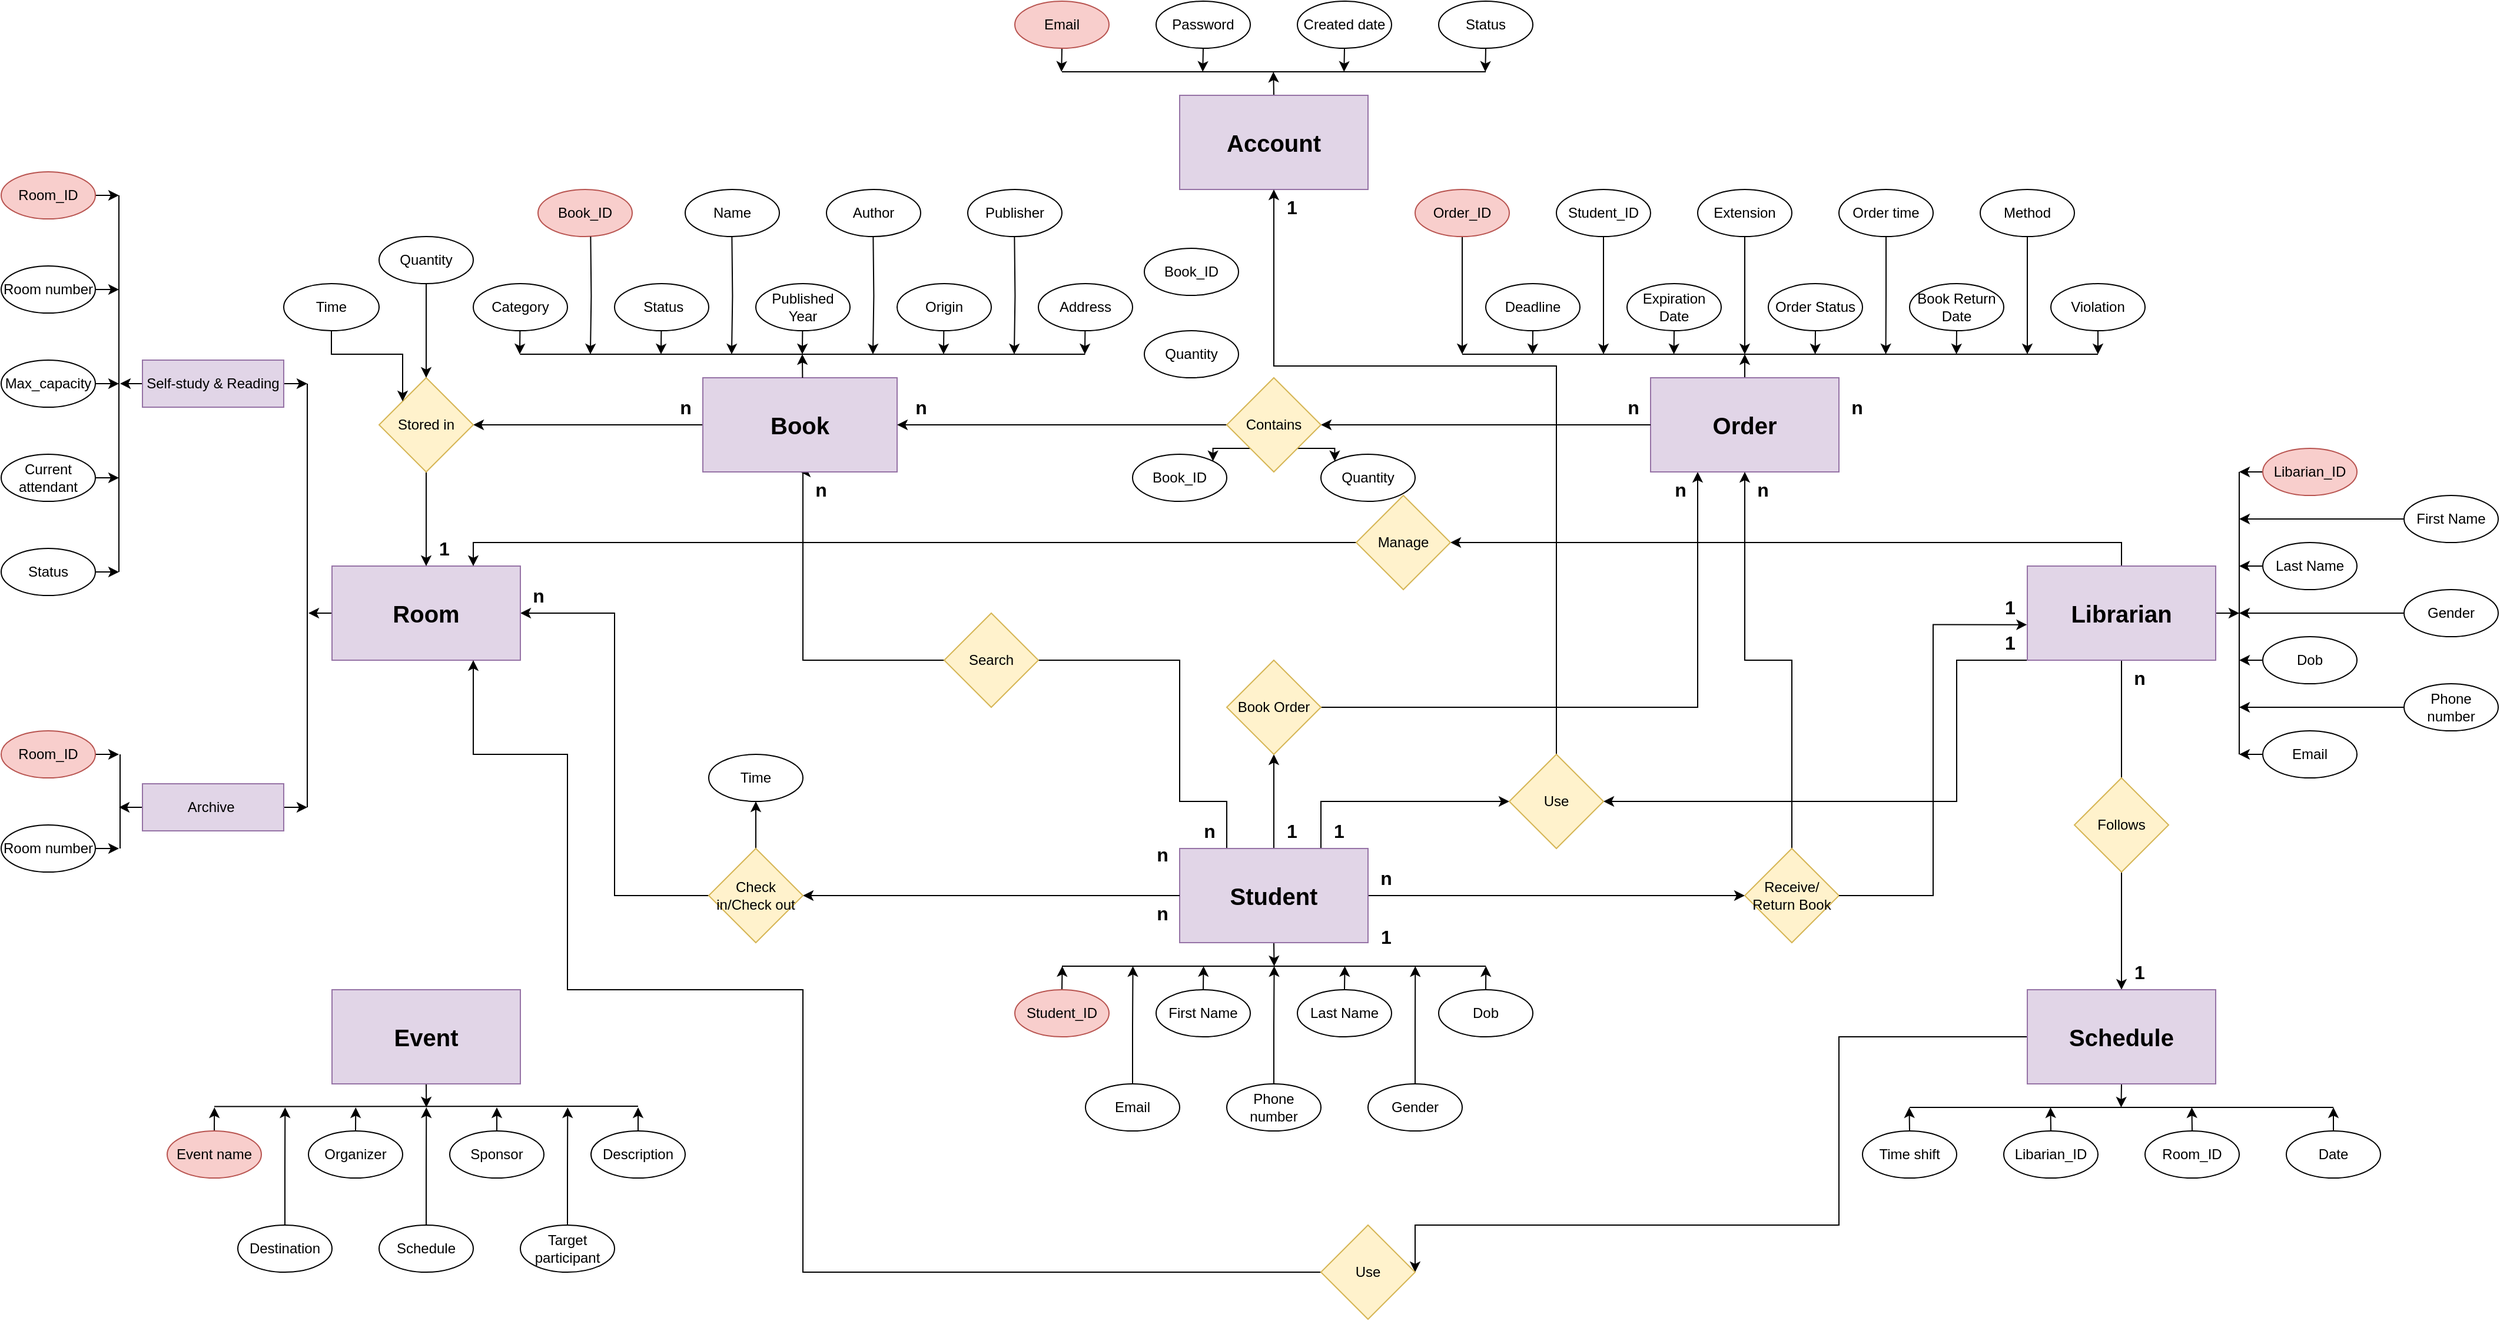 <mxfile version="24.5.3" type="github">
  <diagram id="R2lEEEUBdFMjLlhIrx00" name="Page-1">
    <mxGraphModel dx="2327" dy="1756" grid="1" gridSize="10" guides="1" tooltips="1" connect="1" arrows="1" fold="1" page="1" pageScale="1" pageWidth="850" pageHeight="1100" math="0" shadow="0" extFonts="Permanent Marker^https://fonts.googleapis.com/css?family=Permanent+Marker">
      <root>
        <mxCell id="0" />
        <mxCell id="1" parent="0" />
        <mxCell id="fHZ4egSgoJ2Gnob8rH2M-85" style="edgeStyle=orthogonalEdgeStyle;rounded=0;orthogonalLoop=1;jettySize=auto;html=1;exitX=0;exitY=0.5;exitDx=0;exitDy=0;entryX=1;entryY=0.5;entryDx=0;entryDy=0;" parent="1" source="fHZ4egSgoJ2Gnob8rH2M-86" target="fHZ4egSgoJ2Gnob8rH2M-6" edge="1">
          <mxGeometry relative="1" as="geometry" />
        </mxCell>
        <mxCell id="nPannfwYDDtQcJ3ThzXa-50" style="edgeStyle=orthogonalEdgeStyle;rounded=0;orthogonalLoop=1;jettySize=auto;html=1;exitX=0.5;exitY=1;exitDx=0;exitDy=0;" parent="1" source="fHZ4egSgoJ2Gnob8rH2M-2" edge="1">
          <mxGeometry relative="1" as="geometry">
            <mxPoint x="240.286" y="540.0" as="targetPoint" />
          </mxGeometry>
        </mxCell>
        <mxCell id="nPannfwYDDtQcJ3ThzXa-118" style="edgeStyle=orthogonalEdgeStyle;rounded=0;orthogonalLoop=1;jettySize=auto;html=1;exitX=0.5;exitY=0;exitDx=0;exitDy=0;entryX=0.5;entryY=1;entryDx=0;entryDy=0;" parent="1" source="fHZ4egSgoJ2Gnob8rH2M-2" target="fHZ4egSgoJ2Gnob8rH2M-61" edge="1">
          <mxGeometry relative="1" as="geometry" />
        </mxCell>
        <mxCell id="nPannfwYDDtQcJ3ThzXa-122" style="edgeStyle=orthogonalEdgeStyle;rounded=0;orthogonalLoop=1;jettySize=auto;html=1;exitX=1;exitY=0.5;exitDx=0;exitDy=0;entryX=0;entryY=0.5;entryDx=0;entryDy=0;" parent="1" source="fHZ4egSgoJ2Gnob8rH2M-2" target="fHZ4egSgoJ2Gnob8rH2M-80" edge="1">
          <mxGeometry relative="1" as="geometry" />
        </mxCell>
        <mxCell id="nPannfwYDDtQcJ3ThzXa-128" style="edgeStyle=orthogonalEdgeStyle;rounded=0;orthogonalLoop=1;jettySize=auto;html=1;exitX=0.25;exitY=0;exitDx=0;exitDy=0;entryX=0.5;entryY=1;entryDx=0;entryDy=0;" parent="1" source="fHZ4egSgoJ2Gnob8rH2M-2" target="fHZ4egSgoJ2Gnob8rH2M-3" edge="1">
          <mxGeometry relative="1" as="geometry">
            <Array as="points">
              <mxPoint x="200" y="400" />
              <mxPoint x="160" y="400" />
              <mxPoint x="160" y="280" />
              <mxPoint x="-160" y="280" />
            </Array>
          </mxGeometry>
        </mxCell>
        <mxCell id="SuDXE0bsGYJkUEQpSy4k-60" style="edgeStyle=orthogonalEdgeStyle;rounded=0;orthogonalLoop=1;jettySize=auto;html=1;exitX=0.75;exitY=0;exitDx=0;exitDy=0;entryX=0;entryY=0.5;entryDx=0;entryDy=0;" parent="1" source="fHZ4egSgoJ2Gnob8rH2M-2" target="SuDXE0bsGYJkUEQpSy4k-59" edge="1">
          <mxGeometry relative="1" as="geometry" />
        </mxCell>
        <mxCell id="fHZ4egSgoJ2Gnob8rH2M-2" value="&lt;b&gt;&lt;font style=&quot;font-size: 20px;&quot;&gt;Student&lt;/font&gt;&lt;/b&gt;" style="rounded=0;whiteSpace=wrap;html=1;fillColor=#e1d5e7;strokeColor=#9673a6;" parent="1" vertex="1">
          <mxGeometry x="160" y="440" width="160" height="80" as="geometry" />
        </mxCell>
        <mxCell id="nPannfwYDDtQcJ3ThzXa-74" style="edgeStyle=orthogonalEdgeStyle;rounded=0;orthogonalLoop=1;jettySize=auto;html=1;exitX=0;exitY=0.5;exitDx=0;exitDy=0;entryX=1;entryY=0.5;entryDx=0;entryDy=0;" parent="1" source="fHZ4egSgoJ2Gnob8rH2M-3" target="fHZ4egSgoJ2Gnob8rH2M-96" edge="1">
          <mxGeometry relative="1" as="geometry" />
        </mxCell>
        <mxCell id="fHZ4egSgoJ2Gnob8rH2M-3" value="&lt;font style=&quot;font-size: 20px;&quot;&gt;&lt;b&gt;Book&lt;/b&gt;&lt;/font&gt;" style="rounded=0;whiteSpace=wrap;html=1;fillColor=#e1d5e7;strokeColor=#9673a6;" parent="1" vertex="1">
          <mxGeometry x="-245" y="40" width="165" height="80" as="geometry" />
        </mxCell>
        <mxCell id="nPannfwYDDtQcJ3ThzXa-60" style="edgeStyle=orthogonalEdgeStyle;rounded=0;orthogonalLoop=1;jettySize=auto;html=1;exitX=1;exitY=0.5;exitDx=0;exitDy=0;" parent="1" source="fHZ4egSgoJ2Gnob8rH2M-4" edge="1">
          <mxGeometry relative="1" as="geometry">
            <mxPoint x="1060" y="240.333" as="targetPoint" />
          </mxGeometry>
        </mxCell>
        <mxCell id="nPannfwYDDtQcJ3ThzXa-61" style="edgeStyle=orthogonalEdgeStyle;rounded=0;orthogonalLoop=1;jettySize=auto;html=1;exitX=0.5;exitY=1;exitDx=0;exitDy=0;entryX=0.5;entryY=0;entryDx=0;entryDy=0;" parent="1" source="fHZ4egSgoJ2Gnob8rH2M-4" target="fHZ4egSgoJ2Gnob8rH2M-45" edge="1">
          <mxGeometry relative="1" as="geometry" />
        </mxCell>
        <mxCell id="SuDXE0bsGYJkUEQpSy4k-29" style="edgeStyle=orthogonalEdgeStyle;rounded=0;orthogonalLoop=1;jettySize=auto;html=1;exitX=0.5;exitY=0;exitDx=0;exitDy=0;entryX=1;entryY=0.5;entryDx=0;entryDy=0;" parent="1" source="fHZ4egSgoJ2Gnob8rH2M-4" target="SuDXE0bsGYJkUEQpSy4k-24" edge="1">
          <mxGeometry relative="1" as="geometry" />
        </mxCell>
        <mxCell id="SuDXE0bsGYJkUEQpSy4k-61" style="edgeStyle=orthogonalEdgeStyle;rounded=0;orthogonalLoop=1;jettySize=auto;html=1;exitX=0;exitY=1;exitDx=0;exitDy=0;entryX=1;entryY=0.5;entryDx=0;entryDy=0;" parent="1" source="fHZ4egSgoJ2Gnob8rH2M-4" target="SuDXE0bsGYJkUEQpSy4k-59" edge="1">
          <mxGeometry relative="1" as="geometry">
            <Array as="points">
              <mxPoint x="820" y="280" />
              <mxPoint x="820" y="400" />
            </Array>
          </mxGeometry>
        </mxCell>
        <mxCell id="fHZ4egSgoJ2Gnob8rH2M-4" value="&lt;b&gt;&lt;font style=&quot;font-size: 20px;&quot;&gt;Librarian&lt;/font&gt;&lt;/b&gt;" style="rounded=0;whiteSpace=wrap;html=1;fillColor=#e1d5e7;strokeColor=#9673a6;" parent="1" vertex="1">
          <mxGeometry x="880" y="200" width="160" height="80" as="geometry" />
        </mxCell>
        <mxCell id="nPannfwYDDtQcJ3ThzXa-81" style="edgeStyle=orthogonalEdgeStyle;rounded=0;orthogonalLoop=1;jettySize=auto;html=1;exitX=0;exitY=0.5;exitDx=0;exitDy=0;" parent="1" source="fHZ4egSgoJ2Gnob8rH2M-6" edge="1">
          <mxGeometry relative="1" as="geometry">
            <mxPoint x="-580" y="240" as="targetPoint" />
          </mxGeometry>
        </mxCell>
        <mxCell id="fHZ4egSgoJ2Gnob8rH2M-6" value="&lt;b&gt;&lt;font style=&quot;font-size: 20px;&quot;&gt;Room&lt;/font&gt;&lt;/b&gt;" style="rounded=0;whiteSpace=wrap;html=1;fillColor=#e1d5e7;strokeColor=#9673a6;" parent="1" vertex="1">
          <mxGeometry x="-560" y="200" width="160" height="80" as="geometry" />
        </mxCell>
        <mxCell id="nPannfwYDDtQcJ3ThzXa-49" style="edgeStyle=orthogonalEdgeStyle;rounded=0;orthogonalLoop=1;jettySize=auto;html=1;exitX=0.5;exitY=0;exitDx=0;exitDy=0;" parent="1" source="fHZ4egSgoJ2Gnob8rH2M-7" edge="1">
          <mxGeometry relative="1" as="geometry">
            <mxPoint x="60.286" y="540.0" as="targetPoint" />
          </mxGeometry>
        </mxCell>
        <mxCell id="fHZ4egSgoJ2Gnob8rH2M-7" value="Student_ID" style="ellipse;whiteSpace=wrap;html=1;fillColor=#f8cecc;strokeColor=#b85450;" parent="1" vertex="1">
          <mxGeometry x="20" y="560" width="80" height="40" as="geometry" />
        </mxCell>
        <mxCell id="nPannfwYDDtQcJ3ThzXa-47" style="edgeStyle=orthogonalEdgeStyle;rounded=0;orthogonalLoop=1;jettySize=auto;html=1;exitX=0.5;exitY=0;exitDx=0;exitDy=0;" parent="1" source="fHZ4egSgoJ2Gnob8rH2M-8" edge="1">
          <mxGeometry relative="1" as="geometry">
            <mxPoint x="180.286" y="540.0" as="targetPoint" />
          </mxGeometry>
        </mxCell>
        <mxCell id="fHZ4egSgoJ2Gnob8rH2M-8" value="First Name" style="ellipse;whiteSpace=wrap;html=1;" parent="1" vertex="1">
          <mxGeometry x="140" y="560" width="80" height="40" as="geometry" />
        </mxCell>
        <mxCell id="nPannfwYDDtQcJ3ThzXa-53" style="edgeStyle=orthogonalEdgeStyle;rounded=0;orthogonalLoop=1;jettySize=auto;html=1;exitX=0;exitY=0.5;exitDx=0;exitDy=0;" parent="1" edge="1">
          <mxGeometry relative="1" as="geometry">
            <mxPoint x="1060" y="120.333" as="targetPoint" />
            <mxPoint x="1080.0" y="120" as="sourcePoint" />
          </mxGeometry>
        </mxCell>
        <mxCell id="fHZ4egSgoJ2Gnob8rH2M-9" value="Libarian_ID" style="ellipse;whiteSpace=wrap;html=1;fillColor=#f8cecc;strokeColor=#b85450;" parent="1" vertex="1">
          <mxGeometry x="1080" y="100" width="80" height="40" as="geometry" />
        </mxCell>
        <mxCell id="nPannfwYDDtQcJ3ThzXa-46" style="edgeStyle=orthogonalEdgeStyle;rounded=0;orthogonalLoop=1;jettySize=auto;html=1;exitX=0.5;exitY=0;exitDx=0;exitDy=0;" parent="1" source="fHZ4egSgoJ2Gnob8rH2M-10" edge="1">
          <mxGeometry relative="1" as="geometry">
            <mxPoint x="240.286" y="540.0" as="targetPoint" />
          </mxGeometry>
        </mxCell>
        <mxCell id="fHZ4egSgoJ2Gnob8rH2M-10" value="Phone number" style="ellipse;whiteSpace=wrap;html=1;" parent="1" vertex="1">
          <mxGeometry x="200" y="640" width="80" height="40" as="geometry" />
        </mxCell>
        <mxCell id="nPannfwYDDtQcJ3ThzXa-45" style="edgeStyle=orthogonalEdgeStyle;rounded=0;orthogonalLoop=1;jettySize=auto;html=1;exitX=0.5;exitY=0;exitDx=0;exitDy=0;" parent="1" source="fHZ4egSgoJ2Gnob8rH2M-11" edge="1">
          <mxGeometry relative="1" as="geometry">
            <mxPoint x="120.286" y="540.0" as="targetPoint" />
          </mxGeometry>
        </mxCell>
        <mxCell id="fHZ4egSgoJ2Gnob8rH2M-11" value="Email" style="ellipse;whiteSpace=wrap;html=1;" parent="1" vertex="1">
          <mxGeometry x="80" y="640" width="80" height="40" as="geometry" />
        </mxCell>
        <mxCell id="nPannfwYDDtQcJ3ThzXa-48" style="edgeStyle=orthogonalEdgeStyle;rounded=0;orthogonalLoop=1;jettySize=auto;html=1;exitX=0.5;exitY=0;exitDx=0;exitDy=0;" parent="1" source="fHZ4egSgoJ2Gnob8rH2M-12" edge="1">
          <mxGeometry relative="1" as="geometry">
            <mxPoint x="300.286" y="540.0" as="targetPoint" />
          </mxGeometry>
        </mxCell>
        <mxCell id="fHZ4egSgoJ2Gnob8rH2M-12" value="Last Name" style="ellipse;whiteSpace=wrap;html=1;" parent="1" vertex="1">
          <mxGeometry x="260" y="560" width="80" height="40" as="geometry" />
        </mxCell>
        <mxCell id="fHZ4egSgoJ2Gnob8rH2M-14" value="Book_ID" style="ellipse;whiteSpace=wrap;html=1;fillColor=#f8cecc;strokeColor=#b85450;" parent="1" vertex="1">
          <mxGeometry x="-385" y="-120" width="80" height="40" as="geometry" />
        </mxCell>
        <mxCell id="fHZ4egSgoJ2Gnob8rH2M-15" value="Name" style="ellipse;whiteSpace=wrap;html=1;" parent="1" vertex="1">
          <mxGeometry x="-260" y="-120" width="80" height="40" as="geometry" />
        </mxCell>
        <mxCell id="fHZ4egSgoJ2Gnob8rH2M-16" value="Origin" style="ellipse;whiteSpace=wrap;html=1;" parent="1" vertex="1">
          <mxGeometry x="-80" y="-40" width="80" height="40" as="geometry" />
        </mxCell>
        <mxCell id="fHZ4egSgoJ2Gnob8rH2M-17" value="Publisher" style="ellipse;whiteSpace=wrap;html=1;" parent="1" vertex="1">
          <mxGeometry x="-20" y="-120" width="80" height="40" as="geometry" />
        </mxCell>
        <mxCell id="fHZ4egSgoJ2Gnob8rH2M-18" value="Author" style="ellipse;whiteSpace=wrap;html=1;" parent="1" vertex="1">
          <mxGeometry x="-140" y="-120" width="80" height="40" as="geometry" />
        </mxCell>
        <mxCell id="fHZ4egSgoJ2Gnob8rH2M-19" value="&amp;nbsp;Status" style="ellipse;whiteSpace=wrap;html=1;" parent="1" vertex="1">
          <mxGeometry x="-320" y="-40" width="80" height="40" as="geometry" />
        </mxCell>
        <mxCell id="fHZ4egSgoJ2Gnob8rH2M-32" value="Published Year" style="ellipse;whiteSpace=wrap;html=1;" parent="1" vertex="1">
          <mxGeometry x="-200" y="-40" width="80" height="40" as="geometry" />
        </mxCell>
        <mxCell id="fHZ4egSgoJ2Gnob8rH2M-33" value="Category" style="ellipse;whiteSpace=wrap;html=1;" parent="1" vertex="1">
          <mxGeometry x="-440" y="-40" width="80" height="40" as="geometry" />
        </mxCell>
        <mxCell id="nPannfwYDDtQcJ3ThzXa-80" style="edgeStyle=orthogonalEdgeStyle;rounded=0;orthogonalLoop=1;jettySize=auto;html=1;exitX=1;exitY=0.5;exitDx=0;exitDy=0;" parent="1" source="fHZ4egSgoJ2Gnob8rH2M-35" edge="1">
          <mxGeometry relative="1" as="geometry">
            <mxPoint x="-741" y="-115" as="targetPoint" />
          </mxGeometry>
        </mxCell>
        <mxCell id="fHZ4egSgoJ2Gnob8rH2M-35" value="Room_ID" style="ellipse;whiteSpace=wrap;html=1;fillColor=#f8cecc;strokeColor=#b85450;" parent="1" vertex="1">
          <mxGeometry x="-841" y="-135" width="80" height="40" as="geometry" />
        </mxCell>
        <mxCell id="nPannfwYDDtQcJ3ThzXa-77" style="edgeStyle=orthogonalEdgeStyle;rounded=0;orthogonalLoop=1;jettySize=auto;html=1;exitX=1;exitY=0.5;exitDx=0;exitDy=0;" parent="1" source="fHZ4egSgoJ2Gnob8rH2M-36" edge="1">
          <mxGeometry relative="1" as="geometry">
            <mxPoint x="-741" y="205" as="targetPoint" />
          </mxGeometry>
        </mxCell>
        <mxCell id="fHZ4egSgoJ2Gnob8rH2M-36" value="Status" style="ellipse;whiteSpace=wrap;html=1;" parent="1" vertex="1">
          <mxGeometry x="-841" y="185" width="80" height="40" as="geometry" />
        </mxCell>
        <mxCell id="nPannfwYDDtQcJ3ThzXa-78" style="edgeStyle=orthogonalEdgeStyle;rounded=0;orthogonalLoop=1;jettySize=auto;html=1;exitX=1;exitY=0.5;exitDx=0;exitDy=0;" parent="1" source="fHZ4egSgoJ2Gnob8rH2M-37" edge="1">
          <mxGeometry relative="1" as="geometry">
            <mxPoint x="-741" y="45" as="targetPoint" />
          </mxGeometry>
        </mxCell>
        <mxCell id="fHZ4egSgoJ2Gnob8rH2M-37" value="Max_capacity" style="ellipse;whiteSpace=wrap;html=1;" parent="1" vertex="1">
          <mxGeometry x="-841" y="25" width="80" height="40" as="geometry" />
        </mxCell>
        <mxCell id="nPannfwYDDtQcJ3ThzXa-79" style="edgeStyle=orthogonalEdgeStyle;rounded=0;orthogonalLoop=1;jettySize=auto;html=1;exitX=1;exitY=0.5;exitDx=0;exitDy=0;" parent="1" source="fHZ4egSgoJ2Gnob8rH2M-38" edge="1">
          <mxGeometry relative="1" as="geometry">
            <mxPoint x="-741" y="-35" as="targetPoint" />
          </mxGeometry>
        </mxCell>
        <mxCell id="fHZ4egSgoJ2Gnob8rH2M-38" value="Room number" style="ellipse;whiteSpace=wrap;html=1;" parent="1" vertex="1">
          <mxGeometry x="-841" y="-55" width="80" height="40" as="geometry" />
        </mxCell>
        <mxCell id="nPannfwYDDtQcJ3ThzXa-57" style="edgeStyle=orthogonalEdgeStyle;rounded=0;orthogonalLoop=1;jettySize=auto;html=1;exitX=0;exitY=0.5;exitDx=0;exitDy=0;" parent="1" source="fHZ4egSgoJ2Gnob8rH2M-40" edge="1">
          <mxGeometry relative="1" as="geometry">
            <mxPoint x="1060" y="320" as="targetPoint" />
          </mxGeometry>
        </mxCell>
        <mxCell id="fHZ4egSgoJ2Gnob8rH2M-40" value="Phone number" style="ellipse;whiteSpace=wrap;html=1;" parent="1" vertex="1">
          <mxGeometry x="1200" y="300" width="80" height="40" as="geometry" />
        </mxCell>
        <mxCell id="nPannfwYDDtQcJ3ThzXa-56" style="edgeStyle=orthogonalEdgeStyle;rounded=0;orthogonalLoop=1;jettySize=auto;html=1;exitX=0;exitY=0.5;exitDx=0;exitDy=0;" parent="1" source="fHZ4egSgoJ2Gnob8rH2M-41" edge="1">
          <mxGeometry relative="1" as="geometry">
            <mxPoint x="1060" y="360.333" as="targetPoint" />
          </mxGeometry>
        </mxCell>
        <mxCell id="fHZ4egSgoJ2Gnob8rH2M-41" value="Email" style="ellipse;whiteSpace=wrap;html=1;" parent="1" vertex="1">
          <mxGeometry x="1080" y="340" width="80" height="40" as="geometry" />
        </mxCell>
        <mxCell id="nPannfwYDDtQcJ3ThzXa-54" style="edgeStyle=orthogonalEdgeStyle;rounded=0;orthogonalLoop=1;jettySize=auto;html=1;exitX=0;exitY=0.5;exitDx=0;exitDy=0;" parent="1" source="fHZ4egSgoJ2Gnob8rH2M-42" edge="1">
          <mxGeometry relative="1" as="geometry">
            <mxPoint x="1060" y="200.333" as="targetPoint" />
          </mxGeometry>
        </mxCell>
        <mxCell id="fHZ4egSgoJ2Gnob8rH2M-42" value="Last Name" style="ellipse;whiteSpace=wrap;html=1;" parent="1" vertex="1">
          <mxGeometry x="1080" y="180" width="80" height="40" as="geometry" />
        </mxCell>
        <mxCell id="nPannfwYDDtQcJ3ThzXa-55" style="edgeStyle=orthogonalEdgeStyle;rounded=0;orthogonalLoop=1;jettySize=auto;html=1;exitX=0;exitY=0.5;exitDx=0;exitDy=0;" parent="1" source="fHZ4egSgoJ2Gnob8rH2M-43" edge="1">
          <mxGeometry relative="1" as="geometry">
            <mxPoint x="1060" y="280.333" as="targetPoint" />
          </mxGeometry>
        </mxCell>
        <mxCell id="fHZ4egSgoJ2Gnob8rH2M-43" value="Dob" style="ellipse;whiteSpace=wrap;html=1;" parent="1" vertex="1">
          <mxGeometry x="1080" y="260" width="80" height="40" as="geometry" />
        </mxCell>
        <mxCell id="nPannfwYDDtQcJ3ThzXa-68" style="edgeStyle=orthogonalEdgeStyle;rounded=0;orthogonalLoop=1;jettySize=auto;html=1;exitX=0.5;exitY=1;exitDx=0;exitDy=0;" parent="1" source="fHZ4egSgoJ2Gnob8rH2M-45" edge="1">
          <mxGeometry relative="1" as="geometry">
            <mxPoint x="959.706" y="660" as="targetPoint" />
          </mxGeometry>
        </mxCell>
        <mxCell id="SuDXE0bsGYJkUEQpSy4k-39" style="edgeStyle=orthogonalEdgeStyle;rounded=0;orthogonalLoop=1;jettySize=auto;html=1;exitX=0;exitY=0.5;exitDx=0;exitDy=0;entryX=1;entryY=0.5;entryDx=0;entryDy=0;" parent="1" source="fHZ4egSgoJ2Gnob8rH2M-45" target="SuDXE0bsGYJkUEQpSy4k-37" edge="1">
          <mxGeometry relative="1" as="geometry">
            <mxPoint x="400" y="800" as="targetPoint" />
            <Array as="points">
              <mxPoint x="720" y="600" />
              <mxPoint x="720" y="760" />
              <mxPoint x="360" y="760" />
            </Array>
          </mxGeometry>
        </mxCell>
        <mxCell id="fHZ4egSgoJ2Gnob8rH2M-45" value="&lt;font style=&quot;font-size: 20px;&quot;&gt;&lt;b&gt;Schedule&lt;/b&gt;&lt;/font&gt;" style="rounded=0;whiteSpace=wrap;html=1;fillColor=#e1d5e7;strokeColor=#9673a6;" parent="1" vertex="1">
          <mxGeometry x="880" y="560" width="160" height="80" as="geometry" />
        </mxCell>
        <mxCell id="nPannfwYDDtQcJ3ThzXa-65" style="edgeStyle=orthogonalEdgeStyle;rounded=0;orthogonalLoop=1;jettySize=auto;html=1;exitX=0.5;exitY=0;exitDx=0;exitDy=0;" parent="1" source="fHZ4egSgoJ2Gnob8rH2M-46" edge="1">
          <mxGeometry relative="1" as="geometry">
            <mxPoint x="1019.706" y="660" as="targetPoint" />
          </mxGeometry>
        </mxCell>
        <mxCell id="fHZ4egSgoJ2Gnob8rH2M-46" value="Room_ID" style="ellipse;whiteSpace=wrap;html=1;" parent="1" vertex="1">
          <mxGeometry x="980" y="680" width="80" height="40" as="geometry" />
        </mxCell>
        <mxCell id="nPannfwYDDtQcJ3ThzXa-66" style="edgeStyle=orthogonalEdgeStyle;rounded=0;orthogonalLoop=1;jettySize=auto;html=1;exitX=0.5;exitY=0;exitDx=0;exitDy=0;" parent="1" source="fHZ4egSgoJ2Gnob8rH2M-47" edge="1">
          <mxGeometry relative="1" as="geometry">
            <mxPoint x="899.706" y="660" as="targetPoint" />
          </mxGeometry>
        </mxCell>
        <mxCell id="fHZ4egSgoJ2Gnob8rH2M-47" value="Libarian_ID" style="ellipse;whiteSpace=wrap;html=1;" parent="1" vertex="1">
          <mxGeometry x="860" y="680" width="80" height="40" as="geometry" />
        </mxCell>
        <mxCell id="nPannfwYDDtQcJ3ThzXa-67" style="edgeStyle=orthogonalEdgeStyle;rounded=0;orthogonalLoop=1;jettySize=auto;html=1;exitX=0.5;exitY=0;exitDx=0;exitDy=0;" parent="1" source="fHZ4egSgoJ2Gnob8rH2M-48" edge="1">
          <mxGeometry relative="1" as="geometry">
            <mxPoint x="779.706" y="660" as="targetPoint" />
          </mxGeometry>
        </mxCell>
        <mxCell id="fHZ4egSgoJ2Gnob8rH2M-48" value="Time shift" style="ellipse;whiteSpace=wrap;html=1;" parent="1" vertex="1">
          <mxGeometry x="740" y="680" width="80" height="40" as="geometry" />
        </mxCell>
        <mxCell id="nPannfwYDDtQcJ3ThzXa-92" style="edgeStyle=orthogonalEdgeStyle;rounded=0;orthogonalLoop=1;jettySize=auto;html=1;exitX=0.5;exitY=1;exitDx=0;exitDy=0;" parent="1" source="fHZ4egSgoJ2Gnob8rH2M-50" edge="1">
          <mxGeometry relative="1" as="geometry">
            <mxPoint x="-479.857" y="660" as="targetPoint" />
          </mxGeometry>
        </mxCell>
        <mxCell id="fHZ4egSgoJ2Gnob8rH2M-50" value="&lt;b&gt;&lt;font style=&quot;font-size: 20px;&quot;&gt;Event&lt;/font&gt;&lt;/b&gt;" style="rounded=0;whiteSpace=wrap;html=1;fillColor=#e1d5e7;strokeColor=#9673a6;" parent="1" vertex="1">
          <mxGeometry x="-560" y="560" width="160" height="80" as="geometry" />
        </mxCell>
        <mxCell id="nPannfwYDDtQcJ3ThzXa-88" style="edgeStyle=orthogonalEdgeStyle;rounded=0;orthogonalLoop=1;jettySize=auto;html=1;exitX=0.5;exitY=0;exitDx=0;exitDy=0;" parent="1" source="fHZ4egSgoJ2Gnob8rH2M-51" edge="1">
          <mxGeometry relative="1" as="geometry">
            <mxPoint x="-659.857" y="660" as="targetPoint" />
          </mxGeometry>
        </mxCell>
        <mxCell id="fHZ4egSgoJ2Gnob8rH2M-51" value="Event name" style="ellipse;whiteSpace=wrap;html=1;fillColor=#f8cecc;strokeColor=#b85450;" parent="1" vertex="1">
          <mxGeometry x="-700" y="680" width="80" height="40" as="geometry" />
        </mxCell>
        <mxCell id="nPannfwYDDtQcJ3ThzXa-90" style="edgeStyle=orthogonalEdgeStyle;rounded=0;orthogonalLoop=1;jettySize=auto;html=1;exitX=0.5;exitY=0;exitDx=0;exitDy=0;" parent="1" source="fHZ4egSgoJ2Gnob8rH2M-53" edge="1">
          <mxGeometry relative="1" as="geometry">
            <mxPoint x="-420" y="660" as="targetPoint" />
          </mxGeometry>
        </mxCell>
        <mxCell id="fHZ4egSgoJ2Gnob8rH2M-53" value="Sponsor" style="ellipse;whiteSpace=wrap;html=1;" parent="1" vertex="1">
          <mxGeometry x="-460" y="680" width="80" height="40" as="geometry" />
        </mxCell>
        <mxCell id="nPannfwYDDtQcJ3ThzXa-89" style="edgeStyle=orthogonalEdgeStyle;rounded=0;orthogonalLoop=1;jettySize=auto;html=1;exitX=0.5;exitY=0;exitDx=0;exitDy=0;" parent="1" source="fHZ4egSgoJ2Gnob8rH2M-54" edge="1">
          <mxGeometry relative="1" as="geometry">
            <mxPoint x="-539.857" y="660" as="targetPoint" />
          </mxGeometry>
        </mxCell>
        <mxCell id="fHZ4egSgoJ2Gnob8rH2M-54" value="Organizer" style="ellipse;whiteSpace=wrap;html=1;" parent="1" vertex="1">
          <mxGeometry x="-580" y="680" width="80" height="40" as="geometry" />
        </mxCell>
        <mxCell id="nPannfwYDDtQcJ3ThzXa-84" style="edgeStyle=orthogonalEdgeStyle;rounded=0;orthogonalLoop=1;jettySize=auto;html=1;exitX=0.5;exitY=0;exitDx=0;exitDy=0;" parent="1" source="fHZ4egSgoJ2Gnob8rH2M-55" edge="1">
          <mxGeometry relative="1" as="geometry">
            <mxPoint x="-479.857" y="660" as="targetPoint" />
          </mxGeometry>
        </mxCell>
        <mxCell id="fHZ4egSgoJ2Gnob8rH2M-55" value="Schedule" style="ellipse;whiteSpace=wrap;html=1;" parent="1" vertex="1">
          <mxGeometry x="-520" y="760" width="80" height="40" as="geometry" />
        </mxCell>
        <mxCell id="nPannfwYDDtQcJ3ThzXa-86" style="edgeStyle=orthogonalEdgeStyle;rounded=0;orthogonalLoop=1;jettySize=auto;html=1;exitX=0.5;exitY=0;exitDx=0;exitDy=0;" parent="1" source="fHZ4egSgoJ2Gnob8rH2M-59" edge="1">
          <mxGeometry relative="1" as="geometry">
            <mxPoint x="-599.857" y="660" as="targetPoint" />
          </mxGeometry>
        </mxCell>
        <mxCell id="fHZ4egSgoJ2Gnob8rH2M-59" value="Destination" style="ellipse;whiteSpace=wrap;html=1;" parent="1" vertex="1">
          <mxGeometry x="-640" y="760" width="80" height="40" as="geometry" />
        </mxCell>
        <mxCell id="nPannfwYDDtQcJ3ThzXa-119" style="edgeStyle=orthogonalEdgeStyle;rounded=0;orthogonalLoop=1;jettySize=auto;html=1;exitX=1;exitY=0.5;exitDx=0;exitDy=0;entryX=0.25;entryY=1;entryDx=0;entryDy=0;" parent="1" source="fHZ4egSgoJ2Gnob8rH2M-61" target="fHZ4egSgoJ2Gnob8rH2M-63" edge="1">
          <mxGeometry relative="1" as="geometry">
            <mxPoint x="600" y="170" as="targetPoint" />
          </mxGeometry>
        </mxCell>
        <mxCell id="fHZ4egSgoJ2Gnob8rH2M-61" value="Book Order" style="rhombus;whiteSpace=wrap;html=1;fillColor=#fff2cc;strokeColor=#d6b656;" parent="1" vertex="1">
          <mxGeometry x="200" y="280" width="80" height="80" as="geometry" />
        </mxCell>
        <mxCell id="fHZ4egSgoJ2Gnob8rH2M-88" style="edgeStyle=orthogonalEdgeStyle;rounded=0;orthogonalLoop=1;jettySize=auto;html=1;exitX=0;exitY=0.5;exitDx=0;exitDy=0;entryX=1;entryY=0.5;entryDx=0;entryDy=0;" parent="1" source="fHZ4egSgoJ2Gnob8rH2M-89" target="fHZ4egSgoJ2Gnob8rH2M-3" edge="1">
          <mxGeometry relative="1" as="geometry" />
        </mxCell>
        <mxCell id="nPannfwYDDtQcJ3ThzXa-41" style="edgeStyle=orthogonalEdgeStyle;rounded=0;orthogonalLoop=1;jettySize=auto;html=1;exitX=0.5;exitY=0;exitDx=0;exitDy=0;" parent="1" source="fHZ4egSgoJ2Gnob8rH2M-63" edge="1">
          <mxGeometry relative="1" as="geometry">
            <mxPoint x="640" y="20" as="targetPoint" />
          </mxGeometry>
        </mxCell>
        <mxCell id="fHZ4egSgoJ2Gnob8rH2M-63" value="&lt;b&gt;&lt;font style=&quot;font-size: 20px;&quot;&gt;Order&lt;/font&gt;&lt;/b&gt;" style="rounded=0;whiteSpace=wrap;html=1;fillColor=#e1d5e7;strokeColor=#9673a6;" parent="1" vertex="1">
          <mxGeometry x="560" y="40" width="160" height="80" as="geometry" />
        </mxCell>
        <mxCell id="nPannfwYDDtQcJ3ThzXa-16" style="edgeStyle=orthogonalEdgeStyle;rounded=0;orthogonalLoop=1;jettySize=auto;html=1;exitX=0.5;exitY=1;exitDx=0;exitDy=0;" parent="1" source="fHZ4egSgoJ2Gnob8rH2M-64" edge="1">
          <mxGeometry relative="1" as="geometry">
            <mxPoint x="400" y="20" as="targetPoint" />
            <Array as="points">
              <mxPoint x="400" y="20" />
            </Array>
          </mxGeometry>
        </mxCell>
        <mxCell id="fHZ4egSgoJ2Gnob8rH2M-64" value="Order_ID" style="ellipse;whiteSpace=wrap;html=1;fillColor=#f8cecc;strokeColor=#b85450;" parent="1" vertex="1">
          <mxGeometry x="360" y="-120" width="80" height="40" as="geometry" />
        </mxCell>
        <mxCell id="fHZ4egSgoJ2Gnob8rH2M-65" value="Book_ID" style="ellipse;whiteSpace=wrap;html=1;" parent="1" vertex="1">
          <mxGeometry x="130" y="-70" width="80" height="40" as="geometry" />
        </mxCell>
        <mxCell id="nPannfwYDDtQcJ3ThzXa-21" style="edgeStyle=orthogonalEdgeStyle;rounded=0;orthogonalLoop=1;jettySize=auto;html=1;exitX=0.5;exitY=1;exitDx=0;exitDy=0;" parent="1" source="fHZ4egSgoJ2Gnob8rH2M-66" edge="1">
          <mxGeometry relative="1" as="geometry">
            <mxPoint x="699.789" y="20" as="targetPoint" />
          </mxGeometry>
        </mxCell>
        <mxCell id="fHZ4egSgoJ2Gnob8rH2M-66" value="Order Status" style="ellipse;whiteSpace=wrap;html=1;" parent="1" vertex="1">
          <mxGeometry x="660" y="-40" width="80" height="40" as="geometry" />
        </mxCell>
        <mxCell id="nPannfwYDDtQcJ3ThzXa-24" style="edgeStyle=orthogonalEdgeStyle;rounded=0;orthogonalLoop=1;jettySize=auto;html=1;exitX=0.5;exitY=1;exitDx=0;exitDy=0;" parent="1" source="fHZ4egSgoJ2Gnob8rH2M-67" edge="1">
          <mxGeometry relative="1" as="geometry">
            <mxPoint x="759.789" y="20" as="targetPoint" />
          </mxGeometry>
        </mxCell>
        <mxCell id="fHZ4egSgoJ2Gnob8rH2M-67" value="Order time" style="ellipse;whiteSpace=wrap;html=1;" parent="1" vertex="1">
          <mxGeometry x="720" y="-120" width="80" height="40" as="geometry" />
        </mxCell>
        <mxCell id="nPannfwYDDtQcJ3ThzXa-23" style="edgeStyle=orthogonalEdgeStyle;rounded=0;orthogonalLoop=1;jettySize=auto;html=1;exitX=0.5;exitY=1;exitDx=0;exitDy=0;" parent="1" source="fHZ4egSgoJ2Gnob8rH2M-68" edge="1">
          <mxGeometry relative="1" as="geometry">
            <mxPoint x="520" y="20" as="targetPoint" />
            <Array as="points">
              <mxPoint x="520" y="20" />
            </Array>
          </mxGeometry>
        </mxCell>
        <mxCell id="fHZ4egSgoJ2Gnob8rH2M-68" value="Student_ID" style="ellipse;whiteSpace=wrap;html=1;" parent="1" vertex="1">
          <mxGeometry x="480" y="-120" width="80" height="40" as="geometry" />
        </mxCell>
        <mxCell id="fHZ4egSgoJ2Gnob8rH2M-69" value="Quantity" style="ellipse;whiteSpace=wrap;html=1;" parent="1" vertex="1">
          <mxGeometry x="130" width="80" height="40" as="geometry" />
        </mxCell>
        <mxCell id="nPannfwYDDtQcJ3ThzXa-18" style="edgeStyle=orthogonalEdgeStyle;rounded=0;orthogonalLoop=1;jettySize=auto;html=1;exitX=0.5;exitY=1;exitDx=0;exitDy=0;" parent="1" source="fHZ4egSgoJ2Gnob8rH2M-70" edge="1">
          <mxGeometry relative="1" as="geometry">
            <mxPoint x="459.789" y="20" as="targetPoint" />
          </mxGeometry>
        </mxCell>
        <mxCell id="fHZ4egSgoJ2Gnob8rH2M-70" value="Deadline" style="ellipse;whiteSpace=wrap;html=1;" parent="1" vertex="1">
          <mxGeometry x="420" y="-40" width="80" height="40" as="geometry" />
        </mxCell>
        <mxCell id="nPannfwYDDtQcJ3ThzXa-20" style="edgeStyle=orthogonalEdgeStyle;rounded=0;orthogonalLoop=1;jettySize=auto;html=1;exitX=0.5;exitY=1;exitDx=0;exitDy=0;" parent="1" source="fHZ4egSgoJ2Gnob8rH2M-71" edge="1">
          <mxGeometry relative="1" as="geometry">
            <mxPoint x="579.789" y="20" as="targetPoint" />
          </mxGeometry>
        </mxCell>
        <mxCell id="fHZ4egSgoJ2Gnob8rH2M-71" value="Expiration Date" style="ellipse;whiteSpace=wrap;html=1;" parent="1" vertex="1">
          <mxGeometry x="540" y="-40" width="80" height="40" as="geometry" />
        </mxCell>
        <mxCell id="nPannfwYDDtQcJ3ThzXa-22" style="edgeStyle=orthogonalEdgeStyle;rounded=0;orthogonalLoop=1;jettySize=auto;html=1;exitX=0.5;exitY=1;exitDx=0;exitDy=0;" parent="1" source="fHZ4egSgoJ2Gnob8rH2M-72" edge="1">
          <mxGeometry relative="1" as="geometry">
            <mxPoint x="819.789" y="20" as="targetPoint" />
          </mxGeometry>
        </mxCell>
        <mxCell id="fHZ4egSgoJ2Gnob8rH2M-72" value="Book Return Date" style="ellipse;whiteSpace=wrap;html=1;" parent="1" vertex="1">
          <mxGeometry x="780" y="-40" width="80" height="40" as="geometry" />
        </mxCell>
        <mxCell id="nPannfwYDDtQcJ3ThzXa-120" style="edgeStyle=orthogonalEdgeStyle;rounded=0;orthogonalLoop=1;jettySize=auto;html=1;exitX=0.5;exitY=0;exitDx=0;exitDy=0;entryX=0.5;entryY=1;entryDx=0;entryDy=0;" parent="1" source="fHZ4egSgoJ2Gnob8rH2M-80" target="fHZ4egSgoJ2Gnob8rH2M-63" edge="1">
          <mxGeometry relative="1" as="geometry" />
        </mxCell>
        <mxCell id="fHZ4egSgoJ2Gnob8rH2M-80" value="Receive/&lt;div&gt;Return Book&lt;/div&gt;" style="rhombus;whiteSpace=wrap;html=1;fillColor=#fff2cc;strokeColor=#d6b656;" parent="1" vertex="1">
          <mxGeometry x="640" y="440" width="80" height="80" as="geometry" />
        </mxCell>
        <mxCell id="fHZ4egSgoJ2Gnob8rH2M-87" value="" style="edgeStyle=orthogonalEdgeStyle;rounded=0;orthogonalLoop=1;jettySize=auto;html=1;exitX=0;exitY=0.5;exitDx=0;exitDy=0;entryX=1;entryY=0.5;entryDx=0;entryDy=0;" parent="1" source="fHZ4egSgoJ2Gnob8rH2M-2" target="fHZ4egSgoJ2Gnob8rH2M-86" edge="1">
          <mxGeometry relative="1" as="geometry">
            <mxPoint x="280" y="480" as="sourcePoint" />
            <mxPoint x="-240" y="240" as="targetPoint" />
          </mxGeometry>
        </mxCell>
        <mxCell id="nPannfwYDDtQcJ3ThzXa-109" style="edgeStyle=orthogonalEdgeStyle;rounded=0;orthogonalLoop=1;jettySize=auto;html=1;exitX=0.5;exitY=0;exitDx=0;exitDy=0;entryX=0.5;entryY=1;entryDx=0;entryDy=0;" parent="1" source="fHZ4egSgoJ2Gnob8rH2M-86" target="nPannfwYDDtQcJ3ThzXa-108" edge="1">
          <mxGeometry relative="1" as="geometry" />
        </mxCell>
        <mxCell id="fHZ4egSgoJ2Gnob8rH2M-86" value="Check in/Check out" style="rhombus;whiteSpace=wrap;html=1;fillColor=#fff2cc;strokeColor=#d6b656;" parent="1" vertex="1">
          <mxGeometry x="-240" y="440" width="80" height="80" as="geometry" />
        </mxCell>
        <mxCell id="fHZ4egSgoJ2Gnob8rH2M-90" value="" style="edgeStyle=orthogonalEdgeStyle;rounded=0;orthogonalLoop=1;jettySize=auto;html=1;exitX=0;exitY=0.5;exitDx=0;exitDy=0;entryX=1;entryY=0.5;entryDx=0;entryDy=0;" parent="1" source="fHZ4egSgoJ2Gnob8rH2M-63" target="fHZ4egSgoJ2Gnob8rH2M-89" edge="1">
          <mxGeometry relative="1" as="geometry">
            <mxPoint x="440" y="80" as="sourcePoint" />
            <mxPoint x="80" y="100" as="targetPoint" />
          </mxGeometry>
        </mxCell>
        <mxCell id="pG2j9xziUuMmEBz06EQK-25" style="edgeStyle=orthogonalEdgeStyle;rounded=0;orthogonalLoop=1;jettySize=auto;html=1;exitX=0;exitY=1;exitDx=0;exitDy=0;entryX=1;entryY=0;entryDx=0;entryDy=0;" parent="1" source="fHZ4egSgoJ2Gnob8rH2M-89" target="pG2j9xziUuMmEBz06EQK-24" edge="1">
          <mxGeometry relative="1" as="geometry" />
        </mxCell>
        <mxCell id="pG2j9xziUuMmEBz06EQK-27" style="edgeStyle=orthogonalEdgeStyle;rounded=0;orthogonalLoop=1;jettySize=auto;html=1;exitX=1;exitY=1;exitDx=0;exitDy=0;entryX=0;entryY=0;entryDx=0;entryDy=0;" parent="1" source="fHZ4egSgoJ2Gnob8rH2M-89" target="pG2j9xziUuMmEBz06EQK-26" edge="1">
          <mxGeometry relative="1" as="geometry" />
        </mxCell>
        <mxCell id="fHZ4egSgoJ2Gnob8rH2M-89" value="Contains" style="rhombus;whiteSpace=wrap;html=1;fillColor=#fff2cc;strokeColor=#d6b656;" parent="1" vertex="1">
          <mxGeometry x="200" y="40" width="80" height="80" as="geometry" />
        </mxCell>
        <mxCell id="fHZ4egSgoJ2Gnob8rH2M-92" value="Follows" style="rhombus;whiteSpace=wrap;html=1;fillColor=#fff2cc;strokeColor=#d6b656;" parent="1" vertex="1">
          <mxGeometry x="920" y="380" width="80" height="80" as="geometry" />
        </mxCell>
        <mxCell id="nPannfwYDDtQcJ3ThzXa-75" style="edgeStyle=orthogonalEdgeStyle;rounded=0;orthogonalLoop=1;jettySize=auto;html=1;exitX=0.5;exitY=1;exitDx=0;exitDy=0;entryX=0.5;entryY=0;entryDx=0;entryDy=0;" parent="1" source="fHZ4egSgoJ2Gnob8rH2M-96" target="fHZ4egSgoJ2Gnob8rH2M-6" edge="1">
          <mxGeometry relative="1" as="geometry" />
        </mxCell>
        <mxCell id="fHZ4egSgoJ2Gnob8rH2M-96" value="Stored in" style="rhombus;whiteSpace=wrap;html=1;fillColor=#fff2cc;strokeColor=#d6b656;" parent="1" vertex="1">
          <mxGeometry x="-520" y="40" width="80" height="80" as="geometry" />
        </mxCell>
        <mxCell id="nPannfwYDDtQcJ3ThzXa-91" style="edgeStyle=orthogonalEdgeStyle;rounded=0;orthogonalLoop=1;jettySize=auto;html=1;exitX=0.5;exitY=0;exitDx=0;exitDy=0;" parent="1" source="nPannfwYDDtQcJ3ThzXa-1" edge="1">
          <mxGeometry relative="1" as="geometry">
            <mxPoint x="-300" y="660" as="targetPoint" />
          </mxGeometry>
        </mxCell>
        <mxCell id="nPannfwYDDtQcJ3ThzXa-1" value="Description" style="ellipse;whiteSpace=wrap;html=1;" parent="1" vertex="1">
          <mxGeometry x="-340" y="680" width="80" height="40" as="geometry" />
        </mxCell>
        <mxCell id="nPannfwYDDtQcJ3ThzXa-85" style="edgeStyle=orthogonalEdgeStyle;rounded=0;orthogonalLoop=1;jettySize=auto;html=1;exitX=0.5;exitY=0;exitDx=0;exitDy=0;" parent="1" source="nPannfwYDDtQcJ3ThzXa-2" edge="1">
          <mxGeometry relative="1" as="geometry">
            <mxPoint x="-359.857" y="660" as="targetPoint" />
          </mxGeometry>
        </mxCell>
        <mxCell id="nPannfwYDDtQcJ3ThzXa-2" value="Target participant" style="ellipse;whiteSpace=wrap;html=1;" parent="1" vertex="1">
          <mxGeometry x="-400" y="760" width="80" height="40" as="geometry" />
        </mxCell>
        <mxCell id="nPannfwYDDtQcJ3ThzXa-14" value="Address" style="ellipse;whiteSpace=wrap;html=1;" parent="1" vertex="1">
          <mxGeometry x="40" y="-40" width="80" height="40" as="geometry" />
        </mxCell>
        <mxCell id="nPannfwYDDtQcJ3ThzXa-15" value="" style="endArrow=none;html=1;rounded=0;" parent="1" edge="1">
          <mxGeometry width="50" height="50" relative="1" as="geometry">
            <mxPoint x="400" y="20" as="sourcePoint" />
            <mxPoint x="940" y="20" as="targetPoint" />
          </mxGeometry>
        </mxCell>
        <mxCell id="nPannfwYDDtQcJ3ThzXa-26" style="edgeStyle=orthogonalEdgeStyle;rounded=0;orthogonalLoop=1;jettySize=auto;html=1;exitX=0.5;exitY=0;exitDx=0;exitDy=0;" parent="1" edge="1">
          <mxGeometry relative="1" as="geometry">
            <mxPoint x="-160.531" y="20" as="targetPoint" />
            <mxPoint x="-160.32" y="40" as="sourcePoint" />
          </mxGeometry>
        </mxCell>
        <mxCell id="nPannfwYDDtQcJ3ThzXa-27" style="edgeStyle=orthogonalEdgeStyle;rounded=0;orthogonalLoop=1;jettySize=auto;html=1;exitX=0.5;exitY=1;exitDx=0;exitDy=0;" parent="1" edge="1">
          <mxGeometry relative="1" as="geometry">
            <mxPoint x="-340.531" y="20" as="targetPoint" />
            <mxPoint x="-340.32" y="-80" as="sourcePoint" />
          </mxGeometry>
        </mxCell>
        <mxCell id="nPannfwYDDtQcJ3ThzXa-28" style="edgeStyle=orthogonalEdgeStyle;rounded=0;orthogonalLoop=1;jettySize=auto;html=1;exitX=0.5;exitY=1;exitDx=0;exitDy=0;" parent="1" edge="1">
          <mxGeometry relative="1" as="geometry">
            <mxPoint x="-220.531" y="20" as="targetPoint" />
            <mxPoint x="-220.32" y="-80" as="sourcePoint" />
          </mxGeometry>
        </mxCell>
        <mxCell id="nPannfwYDDtQcJ3ThzXa-29" style="edgeStyle=orthogonalEdgeStyle;rounded=0;orthogonalLoop=1;jettySize=auto;html=1;exitX=0.5;exitY=1;exitDx=0;exitDy=0;" parent="1" edge="1">
          <mxGeometry relative="1" as="geometry">
            <mxPoint x="-40.531" y="20" as="targetPoint" />
            <mxPoint x="-40.32" as="sourcePoint" />
          </mxGeometry>
        </mxCell>
        <mxCell id="nPannfwYDDtQcJ3ThzXa-31" style="edgeStyle=orthogonalEdgeStyle;rounded=0;orthogonalLoop=1;jettySize=auto;html=1;exitX=0.5;exitY=1;exitDx=0;exitDy=0;" parent="1" edge="1">
          <mxGeometry relative="1" as="geometry">
            <mxPoint x="19.469" y="20" as="targetPoint" />
            <mxPoint x="19.68" y="-80" as="sourcePoint" />
          </mxGeometry>
        </mxCell>
        <mxCell id="nPannfwYDDtQcJ3ThzXa-32" style="edgeStyle=orthogonalEdgeStyle;rounded=0;orthogonalLoop=1;jettySize=auto;html=1;exitX=0.5;exitY=1;exitDx=0;exitDy=0;" parent="1" edge="1">
          <mxGeometry relative="1" as="geometry">
            <mxPoint x="-100.531" y="20" as="targetPoint" />
            <mxPoint x="-100.32" y="-80" as="sourcePoint" />
          </mxGeometry>
        </mxCell>
        <mxCell id="nPannfwYDDtQcJ3ThzXa-33" style="edgeStyle=orthogonalEdgeStyle;rounded=0;orthogonalLoop=1;jettySize=auto;html=1;exitX=0.5;exitY=1;exitDx=0;exitDy=0;" parent="1" edge="1">
          <mxGeometry relative="1" as="geometry">
            <mxPoint x="-400.531" y="20" as="targetPoint" />
            <mxPoint x="-400.32" as="sourcePoint" />
          </mxGeometry>
        </mxCell>
        <mxCell id="nPannfwYDDtQcJ3ThzXa-34" style="edgeStyle=orthogonalEdgeStyle;rounded=0;orthogonalLoop=1;jettySize=auto;html=1;exitX=0.5;exitY=1;exitDx=0;exitDy=0;" parent="1" edge="1">
          <mxGeometry relative="1" as="geometry">
            <mxPoint x="-280.531" y="20" as="targetPoint" />
            <mxPoint x="-280.32" as="sourcePoint" />
          </mxGeometry>
        </mxCell>
        <mxCell id="nPannfwYDDtQcJ3ThzXa-36" style="edgeStyle=orthogonalEdgeStyle;rounded=0;orthogonalLoop=1;jettySize=auto;html=1;exitX=0.5;exitY=1;exitDx=0;exitDy=0;" parent="1" edge="1">
          <mxGeometry relative="1" as="geometry">
            <mxPoint x="-160.531" y="20" as="targetPoint" />
            <mxPoint x="-160.32" as="sourcePoint" />
          </mxGeometry>
        </mxCell>
        <mxCell id="nPannfwYDDtQcJ3ThzXa-38" style="edgeStyle=orthogonalEdgeStyle;rounded=0;orthogonalLoop=1;jettySize=auto;html=1;exitX=0.5;exitY=1;exitDx=0;exitDy=0;" parent="1" edge="1">
          <mxGeometry relative="1" as="geometry">
            <mxPoint x="79.469" y="20" as="targetPoint" />
            <mxPoint x="79.68" as="sourcePoint" />
          </mxGeometry>
        </mxCell>
        <mxCell id="nPannfwYDDtQcJ3ThzXa-39" value="" style="endArrow=none;html=1;rounded=0;" parent="1" edge="1">
          <mxGeometry width="50" height="50" relative="1" as="geometry">
            <mxPoint x="-400.32" y="20" as="sourcePoint" />
            <mxPoint x="79.68" y="20" as="targetPoint" />
          </mxGeometry>
        </mxCell>
        <mxCell id="nPannfwYDDtQcJ3ThzXa-42" value="" style="endArrow=none;html=1;rounded=0;" parent="1" edge="1">
          <mxGeometry width="50" height="50" relative="1" as="geometry">
            <mxPoint x="60" y="540" as="sourcePoint" />
            <mxPoint x="420" y="540" as="targetPoint" />
          </mxGeometry>
        </mxCell>
        <mxCell id="nPannfwYDDtQcJ3ThzXa-52" value="" style="endArrow=none;html=1;rounded=0;" parent="1" edge="1">
          <mxGeometry width="50" height="50" relative="1" as="geometry">
            <mxPoint x="1060" y="360" as="sourcePoint" />
            <mxPoint x="1060" y="120" as="targetPoint" />
          </mxGeometry>
        </mxCell>
        <mxCell id="nPannfwYDDtQcJ3ThzXa-64" value="" style="endArrow=none;html=1;rounded=0;" parent="1" edge="1">
          <mxGeometry width="50" height="50" relative="1" as="geometry">
            <mxPoint x="780" y="660" as="sourcePoint" />
            <mxPoint x="1140" y="660" as="targetPoint" />
            <Array as="points" />
          </mxGeometry>
        </mxCell>
        <mxCell id="nPannfwYDDtQcJ3ThzXa-76" value="" style="endArrow=none;html=1;rounded=0;" parent="1" edge="1">
          <mxGeometry width="50" height="50" relative="1" as="geometry">
            <mxPoint x="-741" y="205" as="sourcePoint" />
            <mxPoint x="-741" y="-115" as="targetPoint" />
          </mxGeometry>
        </mxCell>
        <mxCell id="nPannfwYDDtQcJ3ThzXa-83" value="" style="endArrow=none;html=1;rounded=0;" parent="1" edge="1">
          <mxGeometry width="50" height="50" relative="1" as="geometry">
            <mxPoint x="-660" y="659.29" as="sourcePoint" />
            <mxPoint x="-300" y="659" as="targetPoint" />
          </mxGeometry>
        </mxCell>
        <mxCell id="nPannfwYDDtQcJ3ThzXa-93" value="&lt;b&gt;&lt;font style=&quot;font-size: 16px;&quot;&gt;1&lt;/font&gt;&lt;/b&gt;" style="text;html=1;align=center;verticalAlign=middle;resizable=0;points=[];autosize=1;strokeColor=none;fillColor=none;" parent="1" vertex="1">
          <mxGeometry x="240" y="410" width="30" height="30" as="geometry" />
        </mxCell>
        <mxCell id="nPannfwYDDtQcJ3ThzXa-94" value="&lt;b&gt;&lt;font style=&quot;font-size: 16px;&quot;&gt;n&lt;/font&gt;&lt;/b&gt;" style="text;html=1;align=center;verticalAlign=middle;resizable=0;points=[];autosize=1;strokeColor=none;fillColor=none;" parent="1" vertex="1">
          <mxGeometry x="570" y="120" width="30" height="30" as="geometry" />
        </mxCell>
        <mxCell id="nPannfwYDDtQcJ3ThzXa-95" value="&lt;b&gt;&lt;font style=&quot;font-size: 16px;&quot;&gt;n&lt;/font&gt;&lt;/b&gt;" style="text;html=1;align=center;verticalAlign=middle;resizable=0;points=[];autosize=1;strokeColor=none;fillColor=none;" parent="1" vertex="1">
          <mxGeometry x="530" y="50" width="30" height="30" as="geometry" />
        </mxCell>
        <mxCell id="nPannfwYDDtQcJ3ThzXa-96" value="&lt;b&gt;&lt;font style=&quot;font-size: 16px;&quot;&gt;n&lt;/font&gt;&lt;/b&gt;" style="text;html=1;align=center;verticalAlign=middle;resizable=0;points=[];autosize=1;strokeColor=none;fillColor=none;" parent="1" vertex="1">
          <mxGeometry x="-75" y="50" width="30" height="30" as="geometry" />
        </mxCell>
        <mxCell id="nPannfwYDDtQcJ3ThzXa-100" value="&lt;b&gt;&lt;font style=&quot;font-size: 16px;&quot;&gt;n&lt;/font&gt;&lt;/b&gt;" style="text;html=1;align=center;verticalAlign=middle;resizable=0;points=[];autosize=1;strokeColor=none;fillColor=none;" parent="1" vertex="1">
          <mxGeometry x="320" y="450" width="30" height="30" as="geometry" />
        </mxCell>
        <mxCell id="nPannfwYDDtQcJ3ThzXa-101" value="&lt;b&gt;&lt;font style=&quot;font-size: 16px;&quot;&gt;1&lt;/font&gt;&lt;/b&gt;" style="text;html=1;align=center;verticalAlign=middle;resizable=0;points=[];autosize=1;strokeColor=none;fillColor=none;" parent="1" vertex="1">
          <mxGeometry x="850" y="250" width="30" height="30" as="geometry" />
        </mxCell>
        <mxCell id="nPannfwYDDtQcJ3ThzXa-103" value="&lt;b&gt;&lt;font style=&quot;font-size: 16px;&quot;&gt;n&lt;/font&gt;&lt;/b&gt;" style="text;html=1;align=center;verticalAlign=middle;resizable=0;points=[];autosize=1;strokeColor=none;fillColor=none;" parent="1" vertex="1">
          <mxGeometry x="130" y="430" width="30" height="30" as="geometry" />
        </mxCell>
        <mxCell id="nPannfwYDDtQcJ3ThzXa-105" value="&lt;b&gt;&lt;font style=&quot;font-size: 16px;&quot;&gt;n&lt;/font&gt;&lt;/b&gt;" style="text;html=1;align=center;verticalAlign=middle;resizable=0;points=[];autosize=1;strokeColor=none;fillColor=none;" parent="1" vertex="1">
          <mxGeometry x="130" y="480" width="30" height="30" as="geometry" />
        </mxCell>
        <mxCell id="nPannfwYDDtQcJ3ThzXa-107" value="&lt;b&gt;&lt;font style=&quot;font-size: 16px;&quot;&gt;n&lt;/font&gt;&lt;/b&gt;" style="text;html=1;align=center;verticalAlign=middle;resizable=0;points=[];autosize=1;strokeColor=none;fillColor=none;" parent="1" vertex="1">
          <mxGeometry x="-400" y="210" width="30" height="30" as="geometry" />
        </mxCell>
        <mxCell id="nPannfwYDDtQcJ3ThzXa-108" value="Time" style="ellipse;whiteSpace=wrap;html=1;" parent="1" vertex="1">
          <mxGeometry x="-240" y="360" width="80" height="40" as="geometry" />
        </mxCell>
        <mxCell id="nPannfwYDDtQcJ3ThzXa-112" value="&lt;b&gt;&lt;font style=&quot;font-size: 16px;&quot;&gt;n&lt;/font&gt;&lt;/b&gt;" style="text;html=1;align=center;verticalAlign=middle;resizable=0;points=[];autosize=1;strokeColor=none;fillColor=none;" parent="1" vertex="1">
          <mxGeometry x="960" y="280" width="30" height="30" as="geometry" />
        </mxCell>
        <mxCell id="nPannfwYDDtQcJ3ThzXa-113" value="&lt;b&gt;&lt;font style=&quot;font-size: 16px;&quot;&gt;1&lt;/font&gt;&lt;/b&gt;" style="text;html=1;align=center;verticalAlign=middle;resizable=0;points=[];autosize=1;strokeColor=none;fillColor=none;" parent="1" vertex="1">
          <mxGeometry x="960" y="530" width="30" height="30" as="geometry" />
        </mxCell>
        <mxCell id="nPannfwYDDtQcJ3ThzXa-114" value="&lt;b&gt;&lt;font style=&quot;font-size: 16px;&quot;&gt;n&lt;/font&gt;&lt;/b&gt;" style="text;html=1;align=center;verticalAlign=middle;resizable=0;points=[];autosize=1;strokeColor=none;fillColor=none;" parent="1" vertex="1">
          <mxGeometry x="-275" y="50" width="30" height="30" as="geometry" />
        </mxCell>
        <mxCell id="nPannfwYDDtQcJ3ThzXa-115" value="&lt;b&gt;&lt;font style=&quot;font-size: 16px;&quot;&gt;1&lt;/font&gt;&lt;/b&gt;" style="text;html=1;align=center;verticalAlign=middle;resizable=0;points=[];autosize=1;strokeColor=none;fillColor=none;" parent="1" vertex="1">
          <mxGeometry x="-480" y="170" width="30" height="30" as="geometry" />
        </mxCell>
        <mxCell id="nPannfwYDDtQcJ3ThzXa-121" value="&lt;b&gt;&lt;font style=&quot;font-size: 16px;&quot;&gt;n&lt;/font&gt;&lt;/b&gt;" style="text;html=1;align=center;verticalAlign=middle;resizable=0;points=[];autosize=1;strokeColor=none;fillColor=none;" parent="1" vertex="1">
          <mxGeometry x="640" y="120" width="30" height="30" as="geometry" />
        </mxCell>
        <mxCell id="nPannfwYDDtQcJ3ThzXa-123" style="edgeStyle=orthogonalEdgeStyle;rounded=0;orthogonalLoop=1;jettySize=auto;html=1;exitX=1;exitY=0.5;exitDx=0;exitDy=0;entryX=-0.002;entryY=0.623;entryDx=0;entryDy=0;entryPerimeter=0;" parent="1" source="fHZ4egSgoJ2Gnob8rH2M-80" target="fHZ4egSgoJ2Gnob8rH2M-4" edge="1">
          <mxGeometry relative="1" as="geometry" />
        </mxCell>
        <mxCell id="nPannfwYDDtQcJ3ThzXa-129" value="Search" style="rhombus;whiteSpace=wrap;html=1;fillColor=#fff2cc;strokeColor=#d6b656;" parent="1" vertex="1">
          <mxGeometry x="-40" y="240" width="80" height="80" as="geometry" />
        </mxCell>
        <mxCell id="nPannfwYDDtQcJ3ThzXa-141" value="&lt;b&gt;&lt;font style=&quot;font-size: 16px;&quot;&gt;1&lt;/font&gt;&lt;/b&gt;" style="text;html=1;align=center;verticalAlign=middle;resizable=0;points=[];autosize=1;strokeColor=none;fillColor=none;" parent="1" vertex="1">
          <mxGeometry x="320" y="500" width="30" height="30" as="geometry" />
        </mxCell>
        <mxCell id="nPannfwYDDtQcJ3ThzXa-151" value="&lt;b&gt;&lt;font style=&quot;font-size: 16px;&quot;&gt;n&lt;/font&gt;&lt;/b&gt;" style="text;html=1;align=center;verticalAlign=middle;resizable=0;points=[];autosize=1;strokeColor=none;fillColor=none;" parent="1" vertex="1">
          <mxGeometry x="170" y="410" width="30" height="30" as="geometry" />
        </mxCell>
        <mxCell id="nPannfwYDDtQcJ3ThzXa-152" value="&lt;b&gt;&lt;font style=&quot;font-size: 16px;&quot;&gt;n&lt;/font&gt;&lt;/b&gt;" style="text;html=1;align=center;verticalAlign=middle;resizable=0;points=[];autosize=1;strokeColor=none;fillColor=none;" parent="1" vertex="1">
          <mxGeometry x="-160" y="120" width="30" height="30" as="geometry" />
        </mxCell>
        <mxCell id="SuDXE0bsGYJkUEQpSy4k-18" style="edgeStyle=orthogonalEdgeStyle;rounded=0;orthogonalLoop=1;jettySize=auto;html=1;exitX=1;exitY=0.5;exitDx=0;exitDy=0;" parent="1" source="SuDXE0bsGYJkUEQpSy4k-2" edge="1">
          <mxGeometry relative="1" as="geometry">
            <mxPoint x="-581" y="45" as="targetPoint" />
          </mxGeometry>
        </mxCell>
        <mxCell id="pG2j9xziUuMmEBz06EQK-1" style="edgeStyle=orthogonalEdgeStyle;rounded=0;orthogonalLoop=1;jettySize=auto;html=1;exitX=0;exitY=0.5;exitDx=0;exitDy=0;" parent="1" source="SuDXE0bsGYJkUEQpSy4k-2" edge="1">
          <mxGeometry relative="1" as="geometry">
            <mxPoint x="-740.0" y="45.333" as="targetPoint" />
          </mxGeometry>
        </mxCell>
        <mxCell id="SuDXE0bsGYJkUEQpSy4k-2" value="Self-study &amp;amp; Reading" style="rounded=0;whiteSpace=wrap;html=1;fillColor=#e1d5e7;strokeColor=#9673a6;" parent="1" vertex="1">
          <mxGeometry x="-721" y="25" width="120" height="40" as="geometry" />
        </mxCell>
        <mxCell id="SuDXE0bsGYJkUEQpSy4k-4" style="edgeStyle=orthogonalEdgeStyle;rounded=0;orthogonalLoop=1;jettySize=auto;html=1;exitX=1;exitY=0.5;exitDx=0;exitDy=0;" parent="1" source="SuDXE0bsGYJkUEQpSy4k-5" edge="1">
          <mxGeometry relative="1" as="geometry">
            <mxPoint x="-741" y="360" as="targetPoint" />
          </mxGeometry>
        </mxCell>
        <mxCell id="SuDXE0bsGYJkUEQpSy4k-5" value="Room_ID" style="ellipse;whiteSpace=wrap;html=1;fillColor=#f8cecc;strokeColor=#b85450;" parent="1" vertex="1">
          <mxGeometry x="-841" y="340" width="80" height="40" as="geometry" />
        </mxCell>
        <mxCell id="SuDXE0bsGYJkUEQpSy4k-10" style="edgeStyle=orthogonalEdgeStyle;rounded=0;orthogonalLoop=1;jettySize=auto;html=1;exitX=1;exitY=0.5;exitDx=0;exitDy=0;" parent="1" source="SuDXE0bsGYJkUEQpSy4k-11" edge="1">
          <mxGeometry relative="1" as="geometry">
            <mxPoint x="-741" y="440" as="targetPoint" />
          </mxGeometry>
        </mxCell>
        <mxCell id="SuDXE0bsGYJkUEQpSy4k-11" value="Room number" style="ellipse;whiteSpace=wrap;html=1;" parent="1" vertex="1">
          <mxGeometry x="-841" y="420" width="80" height="40" as="geometry" />
        </mxCell>
        <mxCell id="SuDXE0bsGYJkUEQpSy4k-14" style="edgeStyle=orthogonalEdgeStyle;rounded=0;orthogonalLoop=1;jettySize=auto;html=1;exitX=1;exitY=0.5;exitDx=0;exitDy=0;" parent="1" source="SuDXE0bsGYJkUEQpSy4k-13" edge="1">
          <mxGeometry relative="1" as="geometry">
            <mxPoint x="-741" y="125" as="targetPoint" />
          </mxGeometry>
        </mxCell>
        <mxCell id="SuDXE0bsGYJkUEQpSy4k-13" value="Current attendant" style="ellipse;whiteSpace=wrap;html=1;" parent="1" vertex="1">
          <mxGeometry x="-841" y="105" width="80" height="40" as="geometry" />
        </mxCell>
        <mxCell id="SuDXE0bsGYJkUEQpSy4k-16" style="edgeStyle=orthogonalEdgeStyle;rounded=0;orthogonalLoop=1;jettySize=auto;html=1;exitX=0;exitY=0.5;exitDx=0;exitDy=0;" parent="1" source="SuDXE0bsGYJkUEQpSy4k-15" edge="1">
          <mxGeometry relative="1" as="geometry">
            <mxPoint x="-741" y="405" as="targetPoint" />
          </mxGeometry>
        </mxCell>
        <mxCell id="SuDXE0bsGYJkUEQpSy4k-17" style="edgeStyle=orthogonalEdgeStyle;rounded=0;orthogonalLoop=1;jettySize=auto;html=1;exitX=1;exitY=0.5;exitDx=0;exitDy=0;" parent="1" source="SuDXE0bsGYJkUEQpSy4k-15" edge="1">
          <mxGeometry relative="1" as="geometry">
            <mxPoint x="-581" y="405" as="targetPoint" />
          </mxGeometry>
        </mxCell>
        <mxCell id="SuDXE0bsGYJkUEQpSy4k-15" value="Archive&amp;nbsp;" style="rounded=0;whiteSpace=wrap;html=1;fillColor=#e1d5e7;strokeColor=#9673a6;" parent="1" vertex="1">
          <mxGeometry x="-721" y="385" width="120" height="40" as="geometry" />
        </mxCell>
        <mxCell id="SuDXE0bsGYJkUEQpSy4k-19" value="" style="endArrow=none;html=1;rounded=0;" parent="1" edge="1">
          <mxGeometry width="50" height="50" relative="1" as="geometry">
            <mxPoint x="-581" y="405" as="sourcePoint" />
            <mxPoint x="-581" y="45" as="targetPoint" />
          </mxGeometry>
        </mxCell>
        <mxCell id="SuDXE0bsGYJkUEQpSy4k-21" style="edgeStyle=orthogonalEdgeStyle;rounded=0;orthogonalLoop=1;jettySize=auto;html=1;exitX=0.5;exitY=0;exitDx=0;exitDy=0;" parent="1" source="SuDXE0bsGYJkUEQpSy4k-20" edge="1">
          <mxGeometry relative="1" as="geometry">
            <mxPoint x="1140" y="660" as="targetPoint" />
          </mxGeometry>
        </mxCell>
        <mxCell id="SuDXE0bsGYJkUEQpSy4k-20" value="Date" style="ellipse;whiteSpace=wrap;html=1;" parent="1" vertex="1">
          <mxGeometry x="1100" y="680" width="80" height="40" as="geometry" />
        </mxCell>
        <mxCell id="SuDXE0bsGYJkUEQpSy4k-30" style="edgeStyle=orthogonalEdgeStyle;rounded=0;orthogonalLoop=1;jettySize=auto;html=1;exitX=0;exitY=0.5;exitDx=0;exitDy=0;entryX=0.75;entryY=0;entryDx=0;entryDy=0;" parent="1" source="SuDXE0bsGYJkUEQpSy4k-24" target="fHZ4egSgoJ2Gnob8rH2M-6" edge="1">
          <mxGeometry relative="1" as="geometry">
            <Array as="points">
              <mxPoint x="-440" y="180" />
            </Array>
          </mxGeometry>
        </mxCell>
        <mxCell id="SuDXE0bsGYJkUEQpSy4k-24" value="Manage" style="rhombus;whiteSpace=wrap;html=1;fillColor=#fff2cc;strokeColor=#d6b656;" parent="1" vertex="1">
          <mxGeometry x="310" y="140" width="80" height="80" as="geometry" />
        </mxCell>
        <mxCell id="SuDXE0bsGYJkUEQpSy4k-35" value="&lt;b&gt;&lt;font style=&quot;font-size: 16px;&quot;&gt;n&lt;/font&gt;&lt;/b&gt;" style="text;html=1;align=center;verticalAlign=middle;resizable=0;points=[];autosize=1;strokeColor=none;fillColor=none;" parent="1" vertex="1">
          <mxGeometry x="720" y="50" width="30" height="30" as="geometry" />
        </mxCell>
        <mxCell id="SuDXE0bsGYJkUEQpSy4k-40" style="edgeStyle=orthogonalEdgeStyle;rounded=0;orthogonalLoop=1;jettySize=auto;html=1;exitX=0;exitY=0.5;exitDx=0;exitDy=0;entryX=0.75;entryY=1;entryDx=0;entryDy=0;" parent="1" source="SuDXE0bsGYJkUEQpSy4k-37" target="fHZ4egSgoJ2Gnob8rH2M-6" edge="1">
          <mxGeometry relative="1" as="geometry">
            <mxPoint x="-360" y="560" as="targetPoint" />
            <Array as="points">
              <mxPoint x="-160" y="800" />
              <mxPoint x="-160" y="560" />
              <mxPoint x="-360" y="560" />
              <mxPoint x="-360" y="360" />
              <mxPoint x="-440" y="360" />
            </Array>
          </mxGeometry>
        </mxCell>
        <mxCell id="SuDXE0bsGYJkUEQpSy4k-37" value="Use" style="rhombus;whiteSpace=wrap;html=1;fillColor=#fff2cc;strokeColor=#d6b656;" parent="1" vertex="1">
          <mxGeometry x="280" y="760" width="80" height="80" as="geometry" />
        </mxCell>
        <mxCell id="SuDXE0bsGYJkUEQpSy4k-58" style="edgeStyle=orthogonalEdgeStyle;rounded=0;orthogonalLoop=1;jettySize=auto;html=1;exitX=0.5;exitY=0;exitDx=0;exitDy=0;" parent="1" source="SuDXE0bsGYJkUEQpSy4k-46" edge="1">
          <mxGeometry relative="1" as="geometry">
            <mxPoint x="239.619" y="-220" as="targetPoint" />
          </mxGeometry>
        </mxCell>
        <mxCell id="SuDXE0bsGYJkUEQpSy4k-46" value="&lt;font style=&quot;font-size: 20px;&quot;&gt;&lt;b&gt;Account&lt;/b&gt;&lt;/font&gt;" style="rounded=0;whiteSpace=wrap;html=1;fillColor=#e1d5e7;strokeColor=#9673a6;" parent="1" vertex="1">
          <mxGeometry x="160" y="-200" width="160" height="80" as="geometry" />
        </mxCell>
        <mxCell id="SuDXE0bsGYJkUEQpSy4k-55" style="edgeStyle=orthogonalEdgeStyle;rounded=0;orthogonalLoop=1;jettySize=auto;html=1;exitX=0.5;exitY=1;exitDx=0;exitDy=0;" parent="1" source="SuDXE0bsGYJkUEQpSy4k-49" edge="1">
          <mxGeometry relative="1" as="geometry">
            <mxPoint x="179.619" y="-220" as="targetPoint" />
          </mxGeometry>
        </mxCell>
        <mxCell id="SuDXE0bsGYJkUEQpSy4k-49" value="Password" style="ellipse;whiteSpace=wrap;html=1;" parent="1" vertex="1">
          <mxGeometry x="140" y="-280" width="80" height="40" as="geometry" />
        </mxCell>
        <mxCell id="SuDXE0bsGYJkUEQpSy4k-56" style="edgeStyle=orthogonalEdgeStyle;rounded=0;orthogonalLoop=1;jettySize=auto;html=1;exitX=0.5;exitY=1;exitDx=0;exitDy=0;" parent="1" source="SuDXE0bsGYJkUEQpSy4k-50" edge="1">
          <mxGeometry relative="1" as="geometry">
            <mxPoint x="299.619" y="-220" as="targetPoint" />
          </mxGeometry>
        </mxCell>
        <mxCell id="SuDXE0bsGYJkUEQpSy4k-50" value="Created date" style="ellipse;whiteSpace=wrap;html=1;" parent="1" vertex="1">
          <mxGeometry x="260" y="-280" width="80" height="40" as="geometry" />
        </mxCell>
        <mxCell id="SuDXE0bsGYJkUEQpSy4k-54" style="edgeStyle=orthogonalEdgeStyle;rounded=0;orthogonalLoop=1;jettySize=auto;html=1;exitX=0.5;exitY=1;exitDx=0;exitDy=0;" parent="1" source="SuDXE0bsGYJkUEQpSy4k-51" edge="1">
          <mxGeometry relative="1" as="geometry">
            <mxPoint x="59.619" y="-220" as="targetPoint" />
          </mxGeometry>
        </mxCell>
        <mxCell id="SuDXE0bsGYJkUEQpSy4k-51" value="Email" style="ellipse;whiteSpace=wrap;html=1;fillColor=#f8cecc;strokeColor=#b85450;" parent="1" vertex="1">
          <mxGeometry x="20" y="-280" width="80" height="40" as="geometry" />
        </mxCell>
        <mxCell id="SuDXE0bsGYJkUEQpSy4k-57" style="edgeStyle=orthogonalEdgeStyle;rounded=0;orthogonalLoop=1;jettySize=auto;html=1;exitX=0.5;exitY=1;exitDx=0;exitDy=0;" parent="1" source="SuDXE0bsGYJkUEQpSy4k-52" edge="1">
          <mxGeometry relative="1" as="geometry">
            <mxPoint x="419.619" y="-220" as="targetPoint" />
          </mxGeometry>
        </mxCell>
        <mxCell id="SuDXE0bsGYJkUEQpSy4k-52" value="Status" style="ellipse;whiteSpace=wrap;html=1;" parent="1" vertex="1">
          <mxGeometry x="380" y="-280" width="80" height="40" as="geometry" />
        </mxCell>
        <mxCell id="SuDXE0bsGYJkUEQpSy4k-53" value="" style="endArrow=none;html=1;rounded=0;" parent="1" edge="1">
          <mxGeometry width="50" height="50" relative="1" as="geometry">
            <mxPoint x="60" y="-220" as="sourcePoint" />
            <mxPoint x="420" y="-220" as="targetPoint" />
          </mxGeometry>
        </mxCell>
        <mxCell id="SuDXE0bsGYJkUEQpSy4k-62" style="edgeStyle=orthogonalEdgeStyle;rounded=0;orthogonalLoop=1;jettySize=auto;html=1;exitX=0.5;exitY=0;exitDx=0;exitDy=0;entryX=0.5;entryY=1;entryDx=0;entryDy=0;" parent="1" source="SuDXE0bsGYJkUEQpSy4k-59" target="SuDXE0bsGYJkUEQpSy4k-46" edge="1">
          <mxGeometry relative="1" as="geometry">
            <mxPoint x="300" y="40" as="targetPoint" />
            <Array as="points">
              <mxPoint x="480" y="30" />
              <mxPoint x="240" y="30" />
            </Array>
          </mxGeometry>
        </mxCell>
        <mxCell id="SuDXE0bsGYJkUEQpSy4k-59" value="Use" style="rhombus;whiteSpace=wrap;html=1;fillColor=#fff2cc;strokeColor=#d6b656;" parent="1" vertex="1">
          <mxGeometry x="440" y="360" width="80" height="80" as="geometry" />
        </mxCell>
        <mxCell id="pG2j9xziUuMmEBz06EQK-2" value="" style="endArrow=none;html=1;rounded=0;" parent="1" edge="1">
          <mxGeometry width="50" height="50" relative="1" as="geometry">
            <mxPoint x="-740" y="440" as="sourcePoint" />
            <mxPoint x="-740" y="360" as="targetPoint" />
          </mxGeometry>
        </mxCell>
        <mxCell id="pG2j9xziUuMmEBz06EQK-5" style="edgeStyle=orthogonalEdgeStyle;rounded=0;orthogonalLoop=1;jettySize=auto;html=1;exitX=0.5;exitY=0;exitDx=0;exitDy=0;" parent="1" source="pG2j9xziUuMmEBz06EQK-3" edge="1">
          <mxGeometry relative="1" as="geometry">
            <mxPoint x="420.143" y="540" as="targetPoint" />
          </mxGeometry>
        </mxCell>
        <mxCell id="pG2j9xziUuMmEBz06EQK-3" value="Dob" style="ellipse;whiteSpace=wrap;html=1;" parent="1" vertex="1">
          <mxGeometry x="380" y="560" width="80" height="40" as="geometry" />
        </mxCell>
        <mxCell id="pG2j9xziUuMmEBz06EQK-6" style="edgeStyle=orthogonalEdgeStyle;rounded=0;orthogonalLoop=1;jettySize=auto;html=1;exitX=0.5;exitY=0;exitDx=0;exitDy=0;" parent="1" source="pG2j9xziUuMmEBz06EQK-4" edge="1">
          <mxGeometry relative="1" as="geometry">
            <mxPoint x="360.143" y="540" as="targetPoint" />
          </mxGeometry>
        </mxCell>
        <mxCell id="pG2j9xziUuMmEBz06EQK-4" value="Gender" style="ellipse;whiteSpace=wrap;html=1;" parent="1" vertex="1">
          <mxGeometry x="320" y="640" width="80" height="40" as="geometry" />
        </mxCell>
        <mxCell id="pG2j9xziUuMmEBz06EQK-9" style="edgeStyle=orthogonalEdgeStyle;rounded=0;orthogonalLoop=1;jettySize=auto;html=1;exitX=0;exitY=0.5;exitDx=0;exitDy=0;" parent="1" source="pG2j9xziUuMmEBz06EQK-7" edge="1">
          <mxGeometry relative="1" as="geometry">
            <mxPoint x="1060" y="160.0" as="targetPoint" />
          </mxGeometry>
        </mxCell>
        <mxCell id="pG2j9xziUuMmEBz06EQK-7" value="First Name" style="ellipse;whiteSpace=wrap;html=1;" parent="1" vertex="1">
          <mxGeometry x="1200" y="140" width="80" height="40" as="geometry" />
        </mxCell>
        <mxCell id="pG2j9xziUuMmEBz06EQK-10" style="edgeStyle=orthogonalEdgeStyle;rounded=0;orthogonalLoop=1;jettySize=auto;html=1;exitX=0;exitY=0.5;exitDx=0;exitDy=0;" parent="1" source="pG2j9xziUuMmEBz06EQK-8" edge="1">
          <mxGeometry relative="1" as="geometry">
            <mxPoint x="1060" y="240.0" as="targetPoint" />
          </mxGeometry>
        </mxCell>
        <mxCell id="pG2j9xziUuMmEBz06EQK-8" value="Gender" style="ellipse;whiteSpace=wrap;html=1;" parent="1" vertex="1">
          <mxGeometry x="1200" y="220" width="80" height="40" as="geometry" />
        </mxCell>
        <mxCell id="pG2j9xziUuMmEBz06EQK-11" value="&lt;b&gt;&lt;font style=&quot;font-size: 16px;&quot;&gt;1&lt;/font&gt;&lt;/b&gt;" style="text;html=1;align=center;verticalAlign=middle;resizable=0;points=[];autosize=1;strokeColor=none;fillColor=none;" parent="1" vertex="1">
          <mxGeometry x="280" y="410" width="30" height="30" as="geometry" />
        </mxCell>
        <mxCell id="pG2j9xziUuMmEBz06EQK-12" value="&lt;b&gt;&lt;font style=&quot;font-size: 16px;&quot;&gt;1&lt;/font&gt;&lt;/b&gt;" style="text;html=1;align=center;verticalAlign=middle;resizable=0;points=[];autosize=1;strokeColor=none;fillColor=none;" parent="1" vertex="1">
          <mxGeometry x="850" y="220" width="30" height="30" as="geometry" />
        </mxCell>
        <mxCell id="pG2j9xziUuMmEBz06EQK-13" value="&lt;b&gt;&lt;font style=&quot;font-size: 16px;&quot;&gt;1&lt;/font&gt;&lt;/b&gt;" style="text;html=1;align=center;verticalAlign=middle;resizable=0;points=[];autosize=1;strokeColor=none;fillColor=none;" parent="1" vertex="1">
          <mxGeometry x="240" y="-120" width="30" height="30" as="geometry" />
        </mxCell>
        <mxCell id="pG2j9xziUuMmEBz06EQK-17" style="edgeStyle=orthogonalEdgeStyle;rounded=0;orthogonalLoop=1;jettySize=auto;html=1;exitX=0.5;exitY=1;exitDx=0;exitDy=0;entryX=0;entryY=0;entryDx=0;entryDy=0;" parent="1" source="pG2j9xziUuMmEBz06EQK-14" target="fHZ4egSgoJ2Gnob8rH2M-96" edge="1">
          <mxGeometry relative="1" as="geometry" />
        </mxCell>
        <mxCell id="pG2j9xziUuMmEBz06EQK-14" value="Time" style="ellipse;whiteSpace=wrap;html=1;" parent="1" vertex="1">
          <mxGeometry x="-601" y="-40" width="81" height="40" as="geometry" />
        </mxCell>
        <mxCell id="pG2j9xziUuMmEBz06EQK-16" style="edgeStyle=orthogonalEdgeStyle;rounded=0;orthogonalLoop=1;jettySize=auto;html=1;exitX=0.5;exitY=1;exitDx=0;exitDy=0;entryX=0.5;entryY=0;entryDx=0;entryDy=0;" parent="1" source="pG2j9xziUuMmEBz06EQK-15" target="fHZ4egSgoJ2Gnob8rH2M-96" edge="1">
          <mxGeometry relative="1" as="geometry" />
        </mxCell>
        <mxCell id="pG2j9xziUuMmEBz06EQK-15" value="Quantity" style="ellipse;whiteSpace=wrap;html=1;" parent="1" vertex="1">
          <mxGeometry x="-520" y="-80" width="80" height="40" as="geometry" />
        </mxCell>
        <mxCell id="pG2j9xziUuMmEBz06EQK-19" style="edgeStyle=orthogonalEdgeStyle;rounded=0;orthogonalLoop=1;jettySize=auto;html=1;exitX=0.5;exitY=1;exitDx=0;exitDy=0;" parent="1" source="pG2j9xziUuMmEBz06EQK-18" edge="1">
          <mxGeometry relative="1" as="geometry">
            <mxPoint x="880" y="20" as="targetPoint" />
          </mxGeometry>
        </mxCell>
        <mxCell id="pG2j9xziUuMmEBz06EQK-18" value="Method" style="ellipse;whiteSpace=wrap;html=1;" parent="1" vertex="1">
          <mxGeometry x="840" y="-120" width="80" height="40" as="geometry" />
        </mxCell>
        <mxCell id="pG2j9xziUuMmEBz06EQK-21" style="edgeStyle=orthogonalEdgeStyle;rounded=0;orthogonalLoop=1;jettySize=auto;html=1;exitX=0.5;exitY=1;exitDx=0;exitDy=0;" parent="1" source="pG2j9xziUuMmEBz06EQK-20" edge="1">
          <mxGeometry relative="1" as="geometry">
            <mxPoint x="640" y="20" as="targetPoint" />
          </mxGeometry>
        </mxCell>
        <mxCell id="pG2j9xziUuMmEBz06EQK-20" value="Extension" style="ellipse;whiteSpace=wrap;html=1;" parent="1" vertex="1">
          <mxGeometry x="600" y="-120" width="80" height="40" as="geometry" />
        </mxCell>
        <mxCell id="pG2j9xziUuMmEBz06EQK-23" style="edgeStyle=orthogonalEdgeStyle;rounded=0;orthogonalLoop=1;jettySize=auto;html=1;exitX=0.5;exitY=1;exitDx=0;exitDy=0;" parent="1" source="pG2j9xziUuMmEBz06EQK-22" edge="1">
          <mxGeometry relative="1" as="geometry">
            <mxPoint x="940" y="20" as="targetPoint" />
          </mxGeometry>
        </mxCell>
        <mxCell id="pG2j9xziUuMmEBz06EQK-22" value="Violation" style="ellipse;whiteSpace=wrap;html=1;" parent="1" vertex="1">
          <mxGeometry x="900" y="-40" width="80" height="40" as="geometry" />
        </mxCell>
        <mxCell id="pG2j9xziUuMmEBz06EQK-24" value="Book_ID" style="ellipse;whiteSpace=wrap;html=1;" parent="1" vertex="1">
          <mxGeometry x="120" y="105" width="80" height="40" as="geometry" />
        </mxCell>
        <mxCell id="pG2j9xziUuMmEBz06EQK-26" value="Quantity" style="ellipse;whiteSpace=wrap;html=1;" parent="1" vertex="1">
          <mxGeometry x="280" y="105" width="80" height="40" as="geometry" />
        </mxCell>
      </root>
    </mxGraphModel>
  </diagram>
</mxfile>
